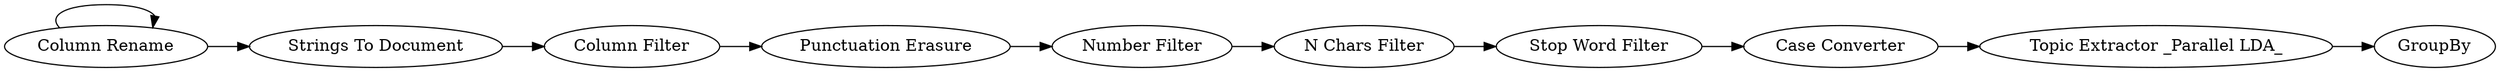 digraph {
	7 -> 8
	8 -> 291
	4 -> 5
	3 -> 4
	1 -> 1
	291 -> 288
	5 -> 6
	1 -> 2
	2 -> 3
	6 -> 7
	5 [label="Number Filter"]
	1 [label="Column Rename"]
	7 [label="Stop Word Filter"]
	291 [label="Topic Extractor _Parallel LDA_"]
	4 [label="Punctuation Erasure"]
	6 [label="N Chars Filter"]
	8 [label="Case Converter"]
	288 [label=GroupBy]
	3 [label="Column Filter"]
	2 [label="Strings To Document"]
	rankdir=LR
}
